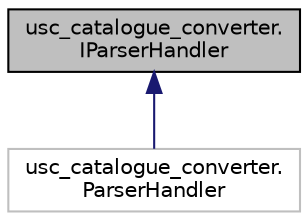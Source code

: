digraph "usc_catalogue_converter.IParserHandler"
{
  edge [fontname="Helvetica",fontsize="10",labelfontname="Helvetica",labelfontsize="10"];
  node [fontname="Helvetica",fontsize="10",shape=record];
  Node0 [label="usc_catalogue_converter.\lIParserHandler",height=0.2,width=0.4,color="black", fillcolor="grey75", style="filled", fontcolor="black"];
  Node0 -> Node1 [dir="back",color="midnightblue",fontsize="10",style="solid",fontname="Helvetica"];
  Node1 [label="usc_catalogue_converter.\lParserHandler",height=0.2,width=0.4,color="grey75", fillcolor="white", style="filled"];
}
